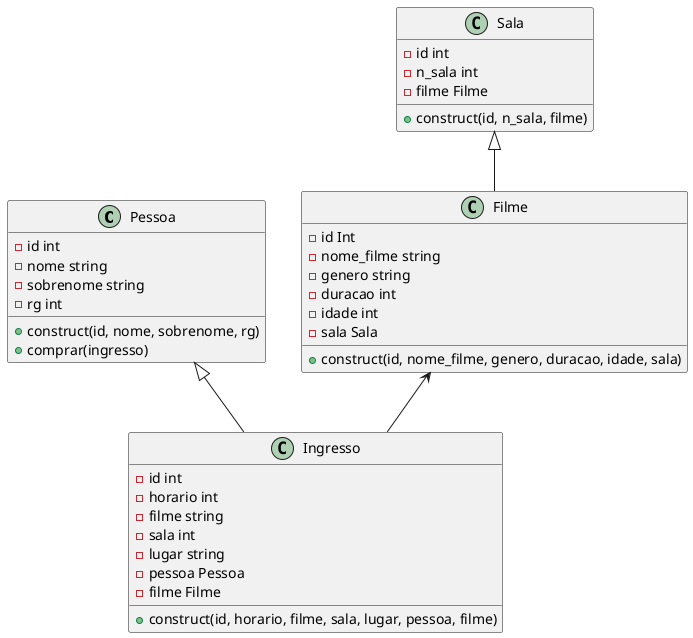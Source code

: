 @startuml N1

class Pessoa{
    -id int
    -nome string
    -sobrenome string
    -rg int
    +construct(id, nome, sobrenome, rg)
    +comprar(ingresso)
}

class Sala {
    -id int
    -n_sala int
    -filme Filme
    +construct(id, n_sala, filme)

}

class Filme {

    -id Int
    -nome_filme string
    -genero string
    -duracao int
    -idade int
    -sala Sala
    +construct(id, nome_filme, genero, duracao, idade, sala)

}

class Ingresso {

    -id int
    -horario int
    -filme string
    -sala int
    -lugar string
    -pessoa Pessoa
    -filme Filme
    +construct(id, horario, filme, sala, lugar, pessoa, filme)
}


Pessoa <|-- Ingresso
Sala <|-- Filme
Filme <-- Ingresso




@enduml
